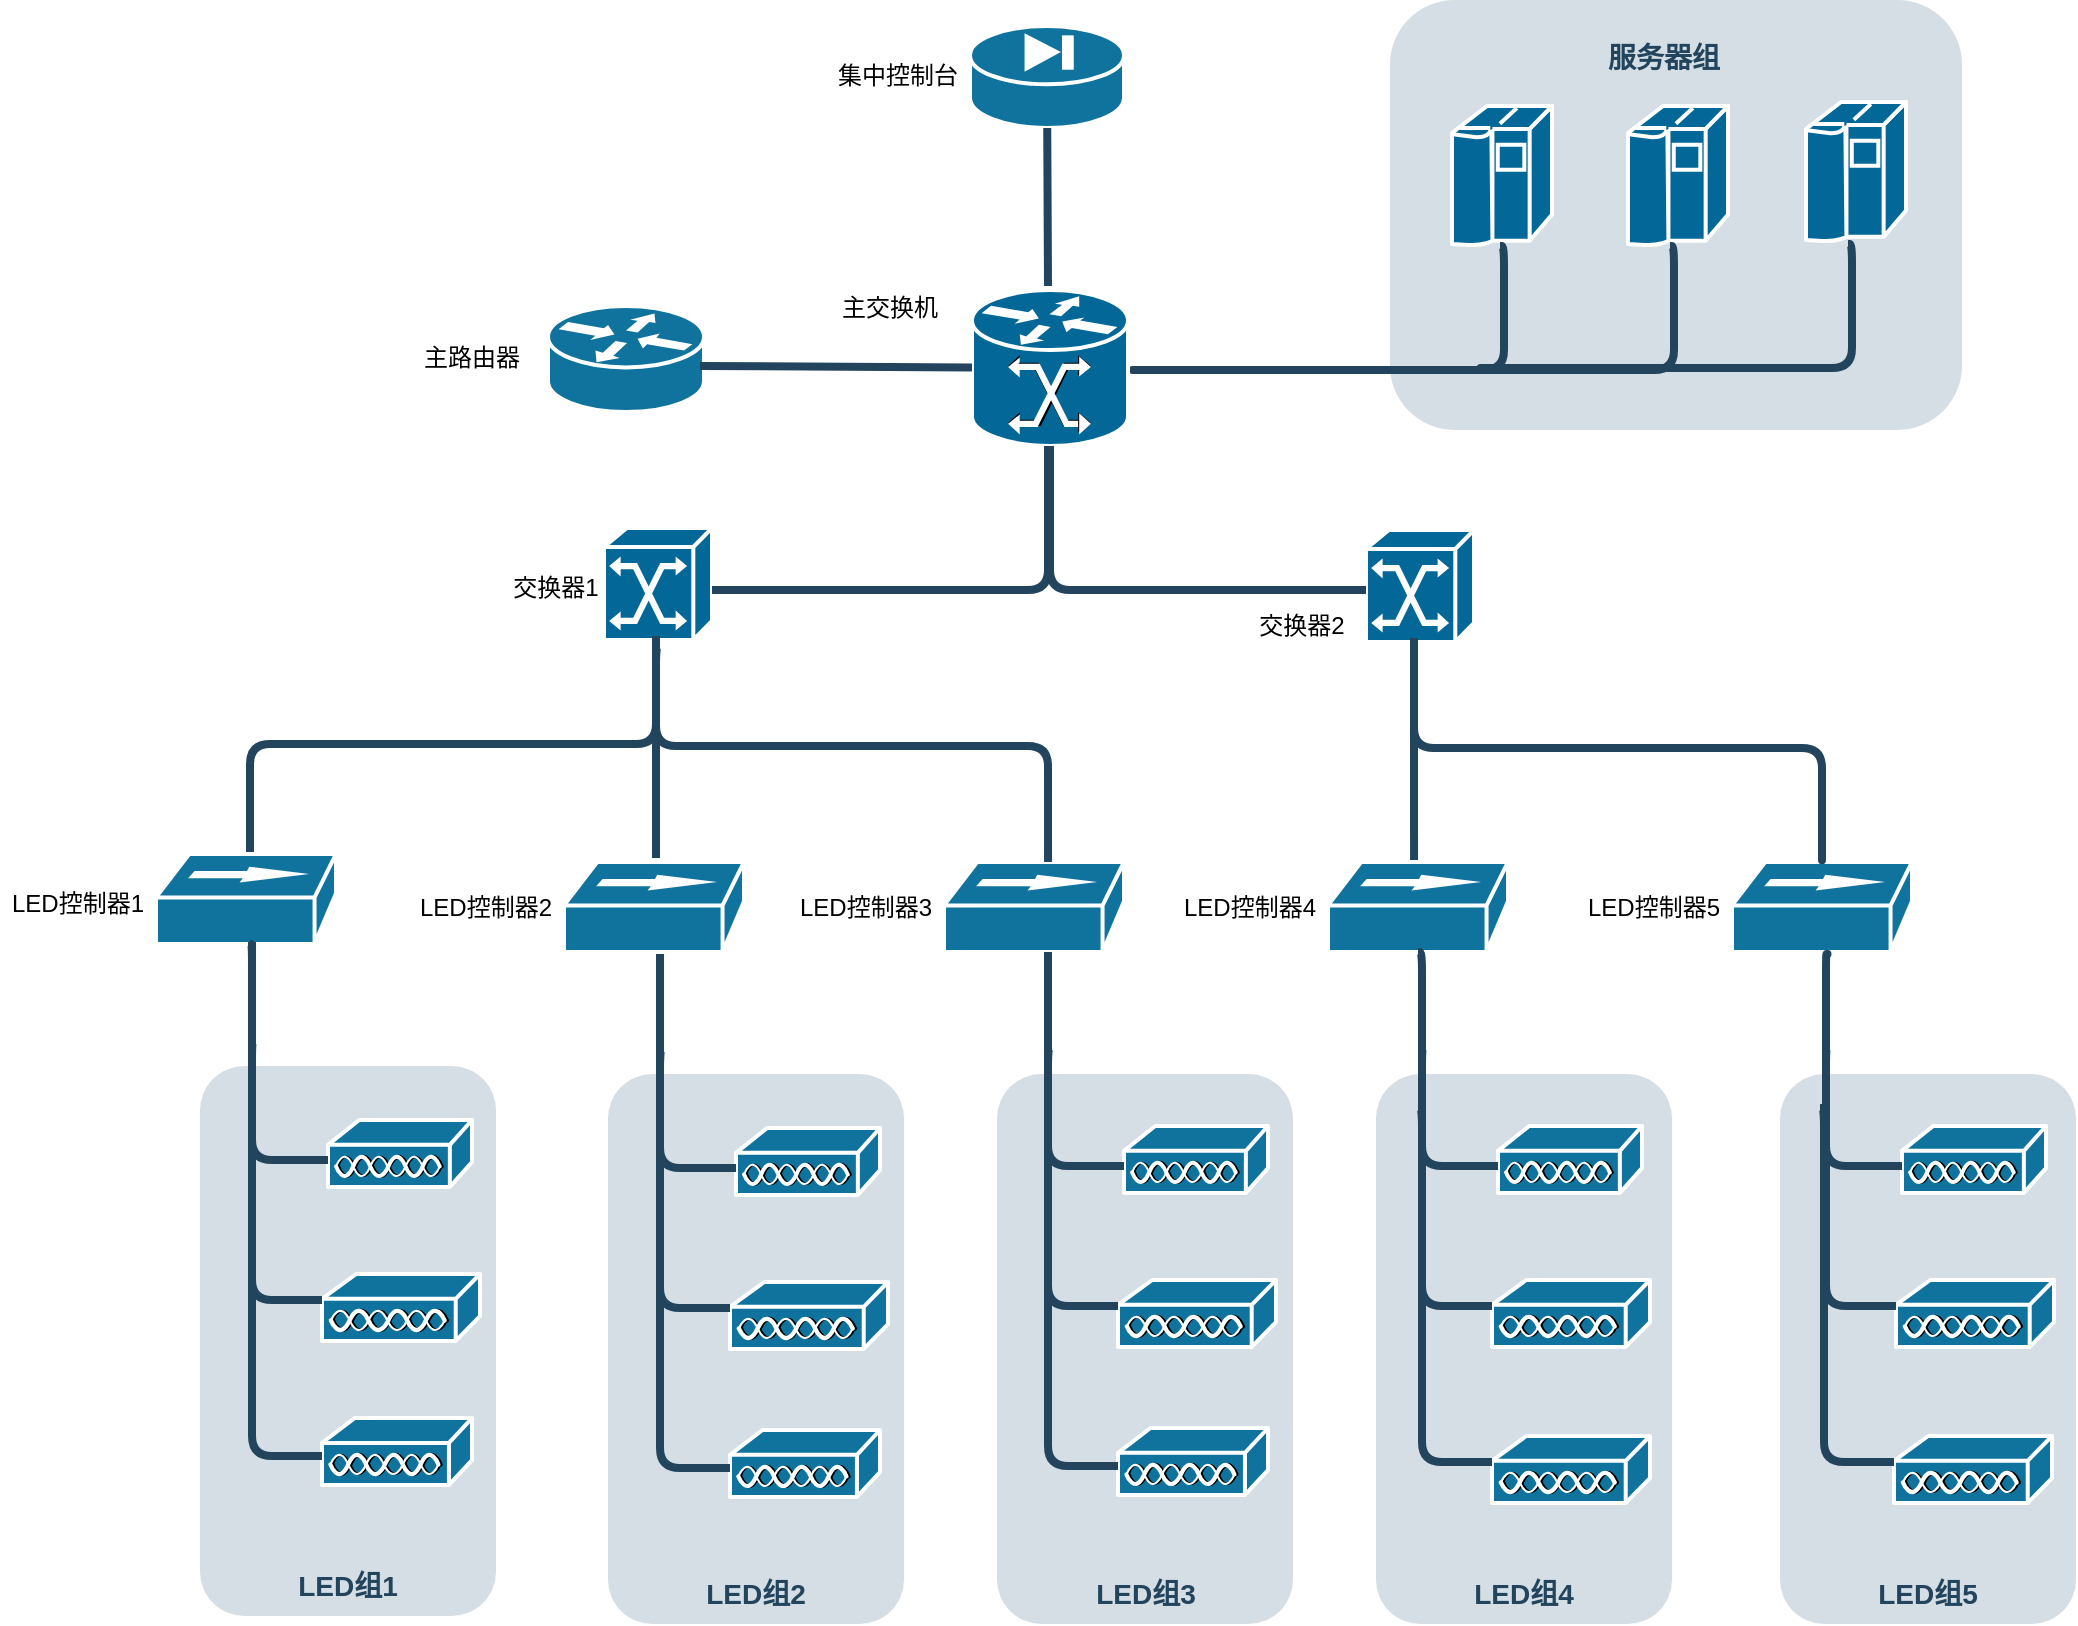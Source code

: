 <mxfile version="21.6.7" type="github">
  <diagram id="6a731a19-8d31-9384-78a2-239565b7b9f0" name="Page-1">
    <mxGraphModel dx="1250" dy="847" grid="0" gridSize="10" guides="0" tooltips="0" connect="0" arrows="0" fold="1" page="0" pageScale="1" pageWidth="827" pageHeight="1169" background="none" math="0" shadow="0">
      <root>
        <mxCell id="0" />
        <mxCell id="1" parent="0" />
        <mxCell id="spmr7n42ZO1LgotDaDAe-2341" value="" style="rounded=1;whiteSpace=wrap;html=1;strokeColor=none;fillColor=#BAC8D3;fontSize=24;fontColor=#23445D;align=center;opacity=60;imageAspect=1;collapsible=0;shadow=0;" vertex="1" parent="1">
          <mxGeometry x="971" y="227" width="286" height="215" as="geometry" />
        </mxCell>
        <mxCell id="spmr7n42ZO1LgotDaDAe-2293" value="" style="rounded=1;whiteSpace=wrap;html=1;strokeColor=none;fillColor=#BAC8D3;fontSize=24;fontColor=#23445D;align=center;opacity=60;imageAspect=1;collapsible=0;shadow=0;" vertex="1" parent="1">
          <mxGeometry x="964" y="764" width="148" height="275" as="geometry" />
        </mxCell>
        <mxCell id="spmr7n42ZO1LgotDaDAe-2289" value="" style="rounded=1;whiteSpace=wrap;html=1;strokeColor=none;fillColor=#BAC8D3;fontSize=24;fontColor=#23445D;align=center;opacity=60;" vertex="1" parent="1">
          <mxGeometry x="580" y="764" width="148" height="275" as="geometry" />
        </mxCell>
        <mxCell id="spmr7n42ZO1LgotDaDAe-2292" value="" style="rounded=1;whiteSpace=wrap;html=1;strokeColor=none;fillColor=#BAC8D3;fontSize=24;fontColor=#23445D;align=center;opacity=60;imageAspect=1;collapsible=0;shadow=0;" vertex="1" parent="1">
          <mxGeometry x="774.5" y="764" width="148" height="275" as="geometry" />
        </mxCell>
        <mxCell id="2108" value="" style="shape=mxgraph.cisco.security.pix_firewall;html=1;dashed=0;fillColor=#10739E;strokeColor=#ffffff;strokeWidth=2;verticalLabelPosition=bottom;verticalAlign=top;fontFamily=Helvetica;fontSize=36;fontColor=#FFB366" parent="1" vertex="1">
          <mxGeometry x="761" y="240" width="77" height="51" as="geometry" />
        </mxCell>
        <mxCell id="2138" value="" style="shape=mxgraph.cisco.routers.router;html=1;dashed=0;fillColor=#10739E;strokeColor=#ffffff;strokeWidth=2;verticalLabelPosition=bottom;verticalAlign=top;fontFamily=Helvetica;fontSize=36;fontColor=#FFB366" parent="1" vertex="1">
          <mxGeometry x="550" y="380" width="78" height="53" as="geometry" />
        </mxCell>
        <mxCell id="2140" value="" style="shape=mxgraph.cisco.hubs_and_gateways.100baset_hub;html=1;dashed=0;fillColor=#10739E;strokeColor=#ffffff;strokeWidth=2;verticalLabelPosition=bottom;verticalAlign=top;fontFamily=Helvetica;fontSize=36;fontColor=#FFB366" parent="1" vertex="1">
          <mxGeometry x="748" y="658" width="90" height="45" as="geometry" />
        </mxCell>
        <mxCell id="2143" value="" style="shape=mxgraph.cisco.hubs_and_gateways.100baset_hub;html=1;dashed=0;fillColor=#10739E;strokeColor=#ffffff;strokeWidth=2;verticalLabelPosition=bottom;verticalAlign=top;fontFamily=Helvetica;fontSize=36;fontColor=#FFB366" parent="1" vertex="1">
          <mxGeometry x="940" y="658" width="90" height="45" as="geometry" />
        </mxCell>
        <mxCell id="2170" value="" style="elbow=horizontal;endArrow=none;html=1;strokeColor=#23445D;endFill=0;strokeWidth=4;rounded=1" parent="1" source="2108" edge="1">
          <mxGeometry width="100" height="100" relative="1" as="geometry">
            <mxPoint x="1210" y="198.0" as="sourcePoint" />
            <mxPoint x="800" y="370" as="targetPoint" />
          </mxGeometry>
        </mxCell>
        <mxCell id="2230" value="LED组2" style="rounded=1;whiteSpace=wrap;html=1;strokeColor=none;fillColor=none;fontSize=14;fontColor=#23445D;align=center;fontStyle=1" parent="1" vertex="1">
          <mxGeometry x="606" y="1014" width="96" height="19" as="geometry" />
        </mxCell>
        <mxCell id="spmr7n42ZO1LgotDaDAe-2258" value="" style="shape=mxgraph.cisco.hubs_and_gateways.100baset_hub;html=1;dashed=0;fillColor=#10739E;strokeColor=#ffffff;strokeWidth=2;verticalLabelPosition=bottom;verticalAlign=top;fontFamily=Helvetica;fontSize=36;fontColor=#FFB366" vertex="1" parent="1">
          <mxGeometry x="558" y="658" width="90" height="45" as="geometry" />
        </mxCell>
        <mxCell id="spmr7n42ZO1LgotDaDAe-2262" value="" style="shape=mxgraph.cisco.misc.access_point;html=1;dashed=0;fillColor=#10739E;strokeColor=#ffffff;strokeWidth=2;verticalLabelPosition=bottom;verticalAlign=top;fontFamily=Helvetica;fontSize=36;fontColor=#FFB366" vertex="1" parent="1">
          <mxGeometry x="641" y="868" width="79" height="34" as="geometry" />
        </mxCell>
        <mxCell id="spmr7n42ZO1LgotDaDAe-2263" value="" style="shape=mxgraph.cisco.misc.access_point;html=1;dashed=0;fillColor=#10739E;strokeColor=#ffffff;strokeWidth=2;verticalLabelPosition=bottom;verticalAlign=top;fontFamily=Helvetica;fontSize=36;fontColor=#FFB366" vertex="1" parent="1">
          <mxGeometry x="641" y="942" width="75" height="34" as="geometry" />
        </mxCell>
        <mxCell id="spmr7n42ZO1LgotDaDAe-2264" value="" style="shape=mxgraph.cisco.misc.access_point;html=1;dashed=0;fillColor=#10739E;strokeColor=#ffffff;strokeWidth=2;verticalLabelPosition=bottom;verticalAlign=top;fontFamily=Helvetica;fontSize=36;fontColor=#FFB366" vertex="1" parent="1">
          <mxGeometry x="644" y="791" width="72" height="34" as="geometry" />
        </mxCell>
        <mxCell id="spmr7n42ZO1LgotDaDAe-2266" style="edgeStyle=orthogonalEdgeStyle;rounded=1;html=1;strokeColor=#23445D;endArrow=none;endFill=0;strokeWidth=4" edge="1" parent="1">
          <mxGeometry relative="1" as="geometry">
            <Array as="points">
              <mxPoint x="606" y="811" />
            </Array>
            <mxPoint x="607" y="752" as="sourcePoint" />
            <mxPoint x="644" y="811" as="targetPoint" />
          </mxGeometry>
        </mxCell>
        <mxCell id="spmr7n42ZO1LgotDaDAe-2267" style="edgeStyle=orthogonalEdgeStyle;rounded=1;html=1;strokeColor=#23445D;endArrow=none;endFill=0;strokeWidth=4" edge="1" parent="1">
          <mxGeometry relative="1" as="geometry">
            <Array as="points">
              <mxPoint x="606" y="881" />
            </Array>
            <mxPoint x="607" y="752" as="sourcePoint" />
            <mxPoint x="641" y="881" as="targetPoint" />
          </mxGeometry>
        </mxCell>
        <mxCell id="spmr7n42ZO1LgotDaDAe-2268" style="edgeStyle=orthogonalEdgeStyle;rounded=1;html=1;strokeColor=#23445D;endArrow=none;endFill=0;strokeWidth=4;exitX=0.3;exitY=1.044;exitDx=0;exitDy=0;exitPerimeter=0;" edge="1" parent="1">
          <mxGeometry relative="1" as="geometry">
            <Array as="points">
              <mxPoint x="606" y="961" />
            </Array>
            <mxPoint x="606" y="703.98" as="sourcePoint" />
            <mxPoint x="641" y="961" as="targetPoint" />
          </mxGeometry>
        </mxCell>
        <mxCell id="spmr7n42ZO1LgotDaDAe-2272" value="" style="shape=mxgraph.cisco.misc.access_point;html=1;dashed=0;fillColor=#10739E;strokeColor=#ffffff;strokeWidth=2;verticalLabelPosition=bottom;verticalAlign=top;fontFamily=Helvetica;fontSize=36;fontColor=#FFB366" vertex="1" parent="1">
          <mxGeometry x="835" y="867" width="79" height="34" as="geometry" />
        </mxCell>
        <mxCell id="spmr7n42ZO1LgotDaDAe-2273" value="" style="shape=mxgraph.cisco.misc.access_point;html=1;dashed=0;fillColor=#10739E;strokeColor=#ffffff;strokeWidth=2;verticalLabelPosition=bottom;verticalAlign=top;fontFamily=Helvetica;fontSize=36;fontColor=#FFB366" vertex="1" parent="1">
          <mxGeometry x="835" y="941" width="75" height="34" as="geometry" />
        </mxCell>
        <mxCell id="spmr7n42ZO1LgotDaDAe-2274" value="" style="shape=mxgraph.cisco.misc.access_point;html=1;dashed=0;fillColor=#10739E;strokeColor=#ffffff;strokeWidth=2;verticalLabelPosition=bottom;verticalAlign=top;fontFamily=Helvetica;fontSize=36;fontColor=#FFB366" vertex="1" parent="1">
          <mxGeometry x="838" y="790" width="72" height="34" as="geometry" />
        </mxCell>
        <mxCell id="spmr7n42ZO1LgotDaDAe-2275" style="edgeStyle=orthogonalEdgeStyle;rounded=1;html=1;strokeColor=#23445D;endArrow=none;endFill=0;strokeWidth=4" edge="1" parent="1">
          <mxGeometry relative="1" as="geometry">
            <Array as="points">
              <mxPoint x="800" y="810" />
            </Array>
            <mxPoint x="801" y="751" as="sourcePoint" />
            <mxPoint x="838" y="810" as="targetPoint" />
          </mxGeometry>
        </mxCell>
        <mxCell id="spmr7n42ZO1LgotDaDAe-2276" style="edgeStyle=orthogonalEdgeStyle;rounded=1;html=1;strokeColor=#23445D;endArrow=none;endFill=0;strokeWidth=4" edge="1" parent="1">
          <mxGeometry relative="1" as="geometry">
            <Array as="points">
              <mxPoint x="800" y="880" />
            </Array>
            <mxPoint x="801" y="751" as="sourcePoint" />
            <mxPoint x="835" y="880" as="targetPoint" />
          </mxGeometry>
        </mxCell>
        <mxCell id="spmr7n42ZO1LgotDaDAe-2277" style="edgeStyle=orthogonalEdgeStyle;rounded=1;html=1;strokeColor=#23445D;endArrow=none;endFill=0;strokeWidth=4;exitX=0.3;exitY=1.044;exitDx=0;exitDy=0;exitPerimeter=0;" edge="1" parent="1">
          <mxGeometry relative="1" as="geometry">
            <Array as="points">
              <mxPoint x="800" y="960" />
            </Array>
            <mxPoint x="800" y="703" as="sourcePoint" />
            <mxPoint x="835" y="960" as="targetPoint" />
          </mxGeometry>
        </mxCell>
        <mxCell id="spmr7n42ZO1LgotDaDAe-2278" value="" style="shape=mxgraph.cisco.misc.access_point;html=1;dashed=0;fillColor=#10739E;strokeColor=#ffffff;strokeWidth=2;verticalLabelPosition=bottom;verticalAlign=top;fontFamily=Helvetica;fontSize=36;fontColor=#FFB366" vertex="1" parent="1">
          <mxGeometry x="1022" y="867" width="79" height="34" as="geometry" />
        </mxCell>
        <mxCell id="spmr7n42ZO1LgotDaDAe-2280" value="" style="shape=mxgraph.cisco.misc.access_point;html=1;dashed=0;fillColor=#10739E;strokeColor=#ffffff;strokeWidth=2;verticalLabelPosition=bottom;verticalAlign=top;fontFamily=Helvetica;fontSize=36;fontColor=#FFB366" vertex="1" parent="1">
          <mxGeometry x="1025" y="790" width="72" height="34" as="geometry" />
        </mxCell>
        <mxCell id="spmr7n42ZO1LgotDaDAe-2281" style="edgeStyle=orthogonalEdgeStyle;rounded=1;html=1;strokeColor=#23445D;endArrow=none;endFill=0;strokeWidth=4" edge="1" parent="1">
          <mxGeometry relative="1" as="geometry">
            <Array as="points">
              <mxPoint x="987" y="810" />
            </Array>
            <mxPoint x="988" y="751" as="sourcePoint" />
            <mxPoint x="1025" y="810" as="targetPoint" />
          </mxGeometry>
        </mxCell>
        <mxCell id="spmr7n42ZO1LgotDaDAe-2282" style="edgeStyle=orthogonalEdgeStyle;rounded=1;html=1;strokeColor=#23445D;endArrow=none;endFill=0;strokeWidth=4;exitX=0.5;exitY=1;exitDx=0;exitDy=0;exitPerimeter=0;" edge="1" parent="1" source="2143">
          <mxGeometry relative="1" as="geometry">
            <Array as="points">
              <mxPoint x="987" y="703" />
              <mxPoint x="987" y="880" />
            </Array>
            <mxPoint x="988" y="751" as="sourcePoint" />
            <mxPoint x="1022" y="880" as="targetPoint" />
          </mxGeometry>
        </mxCell>
        <mxCell id="spmr7n42ZO1LgotDaDAe-2284" value="主路由器" style="text;html=1;strokeColor=none;fillColor=none;align=center;verticalAlign=middle;whiteSpace=wrap;rounded=0;" vertex="1" parent="1">
          <mxGeometry x="482" y="391" width="60" height="30" as="geometry" />
        </mxCell>
        <mxCell id="spmr7n42ZO1LgotDaDAe-2285" value="LED控制器2" style="text;html=1;strokeColor=none;fillColor=none;align=center;verticalAlign=middle;whiteSpace=wrap;rounded=0;" vertex="1" parent="1">
          <mxGeometry x="480" y="665.5" width="78" height="30" as="geometry" />
        </mxCell>
        <mxCell id="spmr7n42ZO1LgotDaDAe-2286" value="集中控制台" style="text;html=1;strokeColor=none;fillColor=none;align=center;verticalAlign=middle;whiteSpace=wrap;rounded=0;" vertex="1" parent="1">
          <mxGeometry x="687" y="250" width="76" height="30" as="geometry" />
        </mxCell>
        <mxCell id="spmr7n42ZO1LgotDaDAe-2291" value="LED组3" style="rounded=1;whiteSpace=wrap;html=1;strokeColor=none;fillColor=none;fontSize=14;fontColor=#23445D;align=center;fontStyle=1" vertex="1" parent="1">
          <mxGeometry x="800.5" y="1014" width="96" height="19" as="geometry" />
        </mxCell>
        <mxCell id="spmr7n42ZO1LgotDaDAe-2294" value="LED组4" style="rounded=1;whiteSpace=wrap;html=1;strokeColor=none;fillColor=none;fontSize=14;fontColor=#23445D;align=center;fontStyle=1" vertex="1" parent="1">
          <mxGeometry x="990" y="1014" width="96" height="19" as="geometry" />
        </mxCell>
        <mxCell id="spmr7n42ZO1LgotDaDAe-2296" value="LED控制器3" style="text;html=1;strokeColor=none;fillColor=none;align=center;verticalAlign=middle;whiteSpace=wrap;rounded=0;" vertex="1" parent="1">
          <mxGeometry x="670" y="665.5" width="78" height="30" as="geometry" />
        </mxCell>
        <mxCell id="spmr7n42ZO1LgotDaDAe-2297" value="LED控制器4" style="text;html=1;strokeColor=none;fillColor=none;align=center;verticalAlign=middle;whiteSpace=wrap;rounded=0;" vertex="1" parent="1">
          <mxGeometry x="862" y="665.5" width="78" height="30" as="geometry" />
        </mxCell>
        <mxCell id="spmr7n42ZO1LgotDaDAe-2298" value="" style="rounded=1;whiteSpace=wrap;html=1;strokeColor=none;fillColor=#BAC8D3;fontSize=24;fontColor=#23445D;align=center;opacity=60;" vertex="1" parent="1">
          <mxGeometry x="376" y="760" width="148" height="275" as="geometry" />
        </mxCell>
        <mxCell id="spmr7n42ZO1LgotDaDAe-2299" value="LED组1" style="rounded=1;whiteSpace=wrap;html=1;strokeColor=none;fillColor=none;fontSize=14;fontColor=#23445D;align=center;fontStyle=1" vertex="1" parent="1">
          <mxGeometry x="402" y="1010" width="96" height="19" as="geometry" />
        </mxCell>
        <mxCell id="spmr7n42ZO1LgotDaDAe-2300" value="" style="shape=mxgraph.cisco.hubs_and_gateways.100baset_hub;html=1;dashed=0;fillColor=#10739E;strokeColor=#ffffff;strokeWidth=2;verticalLabelPosition=bottom;verticalAlign=top;fontFamily=Helvetica;fontSize=36;fontColor=#FFB366" vertex="1" parent="1">
          <mxGeometry x="354" y="654" width="90" height="45" as="geometry" />
        </mxCell>
        <mxCell id="spmr7n42ZO1LgotDaDAe-2302" value="" style="shape=mxgraph.cisco.misc.access_point;html=1;dashed=0;fillColor=#10739E;strokeColor=#ffffff;strokeWidth=2;verticalLabelPosition=bottom;verticalAlign=top;fontFamily=Helvetica;fontSize=36;fontColor=#FFB366" vertex="1" parent="1">
          <mxGeometry x="437" y="864" width="79" height="34" as="geometry" />
        </mxCell>
        <mxCell id="spmr7n42ZO1LgotDaDAe-2304" value="" style="shape=mxgraph.cisco.misc.access_point;html=1;dashed=0;fillColor=#10739E;strokeColor=#ffffff;strokeWidth=2;verticalLabelPosition=bottom;verticalAlign=top;fontFamily=Helvetica;fontSize=36;fontColor=#FFB366" vertex="1" parent="1">
          <mxGeometry x="440" y="787" width="72" height="34" as="geometry" />
        </mxCell>
        <mxCell id="spmr7n42ZO1LgotDaDAe-2305" style="edgeStyle=orthogonalEdgeStyle;rounded=1;html=1;strokeColor=#23445D;endArrow=none;endFill=0;strokeWidth=4" edge="1" parent="1">
          <mxGeometry relative="1" as="geometry">
            <Array as="points">
              <mxPoint x="402" y="807" />
            </Array>
            <mxPoint x="403" y="748" as="sourcePoint" />
            <mxPoint x="440" y="807" as="targetPoint" />
          </mxGeometry>
        </mxCell>
        <mxCell id="spmr7n42ZO1LgotDaDAe-2306" style="edgeStyle=orthogonalEdgeStyle;rounded=1;html=1;strokeColor=#23445D;endArrow=none;endFill=0;strokeWidth=4;exitX=0.522;exitY=1;exitDx=0;exitDy=0;exitPerimeter=0;" edge="1" parent="1" source="spmr7n42ZO1LgotDaDAe-2300">
          <mxGeometry relative="1" as="geometry">
            <Array as="points">
              <mxPoint x="402" y="699" />
              <mxPoint x="402" y="877" />
            </Array>
            <mxPoint x="403" y="748" as="sourcePoint" />
            <mxPoint x="437" y="877" as="targetPoint" />
          </mxGeometry>
        </mxCell>
        <mxCell id="spmr7n42ZO1LgotDaDAe-2308" value="LED控制器1" style="text;html=1;strokeColor=none;fillColor=none;align=center;verticalAlign=middle;whiteSpace=wrap;rounded=0;" vertex="1" parent="1">
          <mxGeometry x="276" y="664" width="78" height="30" as="geometry" />
        </mxCell>
        <mxCell id="spmr7n42ZO1LgotDaDAe-2320" value="" style="rounded=1;whiteSpace=wrap;html=1;strokeColor=none;fillColor=#BAC8D3;fontSize=24;fontColor=#23445D;align=center;opacity=60;imageAspect=1;collapsible=0;shadow=0;" vertex="1" parent="1">
          <mxGeometry x="1166" y="764" width="148" height="275" as="geometry" />
        </mxCell>
        <mxCell id="spmr7n42ZO1LgotDaDAe-2321" value="" style="shape=mxgraph.cisco.hubs_and_gateways.100baset_hub;html=1;dashed=0;fillColor=#10739E;strokeColor=#ffffff;strokeWidth=2;verticalLabelPosition=bottom;verticalAlign=top;fontFamily=Helvetica;fontSize=36;fontColor=#FFB366" vertex="1" parent="1">
          <mxGeometry x="1142" y="658" width="90" height="45" as="geometry" />
        </mxCell>
        <mxCell id="spmr7n42ZO1LgotDaDAe-2323" value="" style="shape=mxgraph.cisco.misc.access_point;html=1;dashed=0;fillColor=#10739E;strokeColor=#ffffff;strokeWidth=2;verticalLabelPosition=bottom;verticalAlign=top;fontFamily=Helvetica;fontSize=36;fontColor=#FFB366" vertex="1" parent="1">
          <mxGeometry x="1224" y="867" width="79" height="34" as="geometry" />
        </mxCell>
        <mxCell id="spmr7n42ZO1LgotDaDAe-2325" value="" style="shape=mxgraph.cisco.misc.access_point;html=1;dashed=0;fillColor=#10739E;strokeColor=#ffffff;strokeWidth=2;verticalLabelPosition=bottom;verticalAlign=top;fontFamily=Helvetica;fontSize=36;fontColor=#FFB366" vertex="1" parent="1">
          <mxGeometry x="1227" y="790" width="72" height="34" as="geometry" />
        </mxCell>
        <mxCell id="spmr7n42ZO1LgotDaDAe-2326" style="edgeStyle=orthogonalEdgeStyle;rounded=1;html=1;strokeColor=#23445D;endArrow=none;endFill=0;strokeWidth=4" edge="1" parent="1">
          <mxGeometry relative="1" as="geometry">
            <Array as="points">
              <mxPoint x="1189" y="810" />
            </Array>
            <mxPoint x="1190" y="751" as="sourcePoint" />
            <mxPoint x="1227" y="810" as="targetPoint" />
          </mxGeometry>
        </mxCell>
        <mxCell id="spmr7n42ZO1LgotDaDAe-2327" style="edgeStyle=orthogonalEdgeStyle;rounded=1;html=1;strokeColor=#23445D;endArrow=none;endFill=0;strokeWidth=4" edge="1" parent="1">
          <mxGeometry relative="1" as="geometry">
            <Array as="points">
              <mxPoint x="1190" y="704" />
              <mxPoint x="1189" y="704" />
              <mxPoint x="1189" y="880" />
            </Array>
            <mxPoint x="1189" y="704" as="sourcePoint" />
            <mxPoint x="1224" y="880" as="targetPoint" />
          </mxGeometry>
        </mxCell>
        <mxCell id="spmr7n42ZO1LgotDaDAe-2329" value="LED组5" style="rounded=1;whiteSpace=wrap;html=1;strokeColor=none;fillColor=none;fontSize=14;fontColor=#23445D;align=center;fontStyle=1" vertex="1" parent="1">
          <mxGeometry x="1192" y="1014" width="96" height="19" as="geometry" />
        </mxCell>
        <mxCell id="spmr7n42ZO1LgotDaDAe-2330" value="LED控制器5" style="text;html=1;strokeColor=none;fillColor=none;align=center;verticalAlign=middle;whiteSpace=wrap;rounded=0;" vertex="1" parent="1">
          <mxGeometry x="1064" y="665.5" width="78" height="30" as="geometry" />
        </mxCell>
        <mxCell id="spmr7n42ZO1LgotDaDAe-2332" value="" style="shape=mxgraph.cisco.misc.access_point;html=1;dashed=0;fillColor=#10739E;strokeColor=#ffffff;strokeWidth=2;verticalLabelPosition=bottom;verticalAlign=top;fontFamily=Helvetica;fontSize=36;fontColor=#FFB366" vertex="1" parent="1">
          <mxGeometry x="437" y="936.02" width="75" height="34" as="geometry" />
        </mxCell>
        <mxCell id="spmr7n42ZO1LgotDaDAe-2333" style="edgeStyle=orthogonalEdgeStyle;rounded=1;html=1;strokeColor=#23445D;endArrow=none;endFill=0;strokeWidth=4;exitX=0.3;exitY=1.044;exitDx=0;exitDy=0;exitPerimeter=0;" edge="1" parent="1">
          <mxGeometry relative="1" as="geometry">
            <Array as="points">
              <mxPoint x="402" y="955.02" />
            </Array>
            <mxPoint x="402" y="698" as="sourcePoint" />
            <mxPoint x="437" y="955.02" as="targetPoint" />
          </mxGeometry>
        </mxCell>
        <mxCell id="spmr7n42ZO1LgotDaDAe-2334" value="" style="shape=mxgraph.cisco.computers_and_peripherals.ibm_mainframe;sketch=0;html=1;pointerEvents=1;dashed=0;fillColor=#036897;strokeColor=#ffffff;strokeWidth=2;verticalLabelPosition=bottom;verticalAlign=top;align=center;outlineConnect=0;" vertex="1" parent="1">
          <mxGeometry x="1002" y="280" width="50" height="70" as="geometry" />
        </mxCell>
        <mxCell id="spmr7n42ZO1LgotDaDAe-2336" value="" style="shape=mxgraph.cisco.computers_and_peripherals.ibm_mainframe;sketch=0;html=1;pointerEvents=1;dashed=0;fillColor=#036897;strokeColor=#ffffff;strokeWidth=2;verticalLabelPosition=bottom;verticalAlign=top;align=center;outlineConnect=0;" vertex="1" parent="1">
          <mxGeometry x="1090" y="280" width="50" height="70" as="geometry" />
        </mxCell>
        <mxCell id="spmr7n42ZO1LgotDaDAe-2337" value="" style="shape=mxgraph.cisco.computers_and_peripherals.ibm_mainframe;sketch=0;html=1;pointerEvents=1;dashed=0;fillColor=#036897;strokeColor=#ffffff;strokeWidth=2;verticalLabelPosition=bottom;verticalAlign=top;align=center;outlineConnect=0;" vertex="1" parent="1">
          <mxGeometry x="1179" y="278" width="50" height="70" as="geometry" />
        </mxCell>
        <mxCell id="spmr7n42ZO1LgotDaDAe-2338" style="edgeStyle=orthogonalEdgeStyle;rounded=1;html=1;strokeColor=#23445D;endArrow=none;endFill=0;strokeWidth=4;" edge="1" parent="1">
          <mxGeometry relative="1" as="geometry">
            <Array as="points">
              <mxPoint x="841" y="412" />
              <mxPoint x="1028" y="412" />
              <mxPoint x="1028" y="482" />
            </Array>
            <mxPoint x="844" y="412" as="sourcePoint" />
            <mxPoint x="1026" y="350" as="targetPoint" />
          </mxGeometry>
        </mxCell>
        <mxCell id="spmr7n42ZO1LgotDaDAe-2339" style="edgeStyle=orthogonalEdgeStyle;rounded=1;html=1;strokeColor=#23445D;endArrow=none;endFill=0;strokeWidth=4;" edge="1" parent="1">
          <mxGeometry relative="1" as="geometry">
            <Array as="points">
              <mxPoint x="926" y="412" />
              <mxPoint x="1113" y="412" />
              <mxPoint x="1113" y="482" />
            </Array>
            <mxPoint x="929" y="412" as="sourcePoint" />
            <mxPoint x="1111" y="350" as="targetPoint" />
          </mxGeometry>
        </mxCell>
        <mxCell id="spmr7n42ZO1LgotDaDAe-2340" style="edgeStyle=orthogonalEdgeStyle;rounded=1;html=1;strokeColor=#23445D;endArrow=none;endFill=0;strokeWidth=4;" edge="1" parent="1">
          <mxGeometry relative="1" as="geometry">
            <Array as="points">
              <mxPoint x="1015" y="411" />
              <mxPoint x="1202" y="411" />
              <mxPoint x="1202" y="481" />
            </Array>
            <mxPoint x="1018" y="411" as="sourcePoint" />
            <mxPoint x="1200" y="349" as="targetPoint" />
          </mxGeometry>
        </mxCell>
        <mxCell id="spmr7n42ZO1LgotDaDAe-2342" value="服务器组" style="rounded=1;whiteSpace=wrap;html=1;strokeColor=none;fillColor=none;fontSize=14;fontColor=#23445D;align=center;fontStyle=1" vertex="1" parent="1">
          <mxGeometry x="1060" y="246" width="96" height="19" as="geometry" />
        </mxCell>
        <mxCell id="spmr7n42ZO1LgotDaDAe-2343" value="" style="shape=mxgraph.cisco.misc.access_point;html=1;dashed=0;fillColor=#10739E;strokeColor=#ffffff;strokeWidth=2;verticalLabelPosition=bottom;verticalAlign=top;fontFamily=Helvetica;fontSize=36;fontColor=#FFB366" vertex="1" parent="1">
          <mxGeometry x="1022" y="945" width="79" height="34" as="geometry" />
        </mxCell>
        <mxCell id="spmr7n42ZO1LgotDaDAe-2344" style="edgeStyle=orthogonalEdgeStyle;rounded=1;html=1;strokeColor=#23445D;endArrow=none;endFill=0;strokeWidth=4;exitX=0.5;exitY=1;exitDx=0;exitDy=0;exitPerimeter=0;" edge="1" parent="1">
          <mxGeometry relative="1" as="geometry">
            <Array as="points">
              <mxPoint x="987" y="781" />
              <mxPoint x="987" y="958" />
            </Array>
            <mxPoint x="985" y="781" as="sourcePoint" />
            <mxPoint x="1022" y="958" as="targetPoint" />
          </mxGeometry>
        </mxCell>
        <mxCell id="spmr7n42ZO1LgotDaDAe-2345" value="" style="shape=mxgraph.cisco.misc.access_point;html=1;dashed=0;fillColor=#10739E;strokeColor=#ffffff;strokeWidth=2;verticalLabelPosition=bottom;verticalAlign=top;fontFamily=Helvetica;fontSize=36;fontColor=#FFB366" vertex="1" parent="1">
          <mxGeometry x="1223" y="945" width="79" height="34" as="geometry" />
        </mxCell>
        <mxCell id="spmr7n42ZO1LgotDaDAe-2346" style="edgeStyle=orthogonalEdgeStyle;rounded=1;html=1;strokeColor=#23445D;endArrow=none;endFill=0;strokeWidth=4;exitX=0.5;exitY=1;exitDx=0;exitDy=0;exitPerimeter=0;" edge="1" parent="1">
          <mxGeometry relative="1" as="geometry">
            <Array as="points">
              <mxPoint x="1188" y="781" />
              <mxPoint x="1188" y="958" />
            </Array>
            <mxPoint x="1186" y="781" as="sourcePoint" />
            <mxPoint x="1223" y="958" as="targetPoint" />
          </mxGeometry>
        </mxCell>
        <mxCell id="spmr7n42ZO1LgotDaDAe-2348" value="" style="shape=mxgraph.cisco.switches.atm_switch;sketch=0;html=1;pointerEvents=1;dashed=0;fillColor=#036897;strokeColor=#ffffff;strokeWidth=2;verticalLabelPosition=bottom;verticalAlign=top;align=center;outlineConnect=0;" vertex="1" parent="1">
          <mxGeometry x="578" y="491" width="54" height="56" as="geometry" />
        </mxCell>
        <mxCell id="spmr7n42ZO1LgotDaDAe-2349" value="" style="shape=mxgraph.cisco.switches.mgx_8000_multiservice_switch;sketch=0;html=1;pointerEvents=1;dashed=0;fillColor=#036897;strokeColor=#ffffff;strokeWidth=2;verticalLabelPosition=bottom;verticalAlign=top;align=center;outlineConnect=0;" vertex="1" parent="1">
          <mxGeometry x="762" y="372" width="78" height="78" as="geometry" />
        </mxCell>
        <mxCell id="spmr7n42ZO1LgotDaDAe-2351" value="主交换机" style="text;html=1;strokeColor=none;fillColor=none;align=center;verticalAlign=middle;whiteSpace=wrap;rounded=0;" vertex="1" parent="1">
          <mxGeometry x="691" y="366" width="60" height="30" as="geometry" />
        </mxCell>
        <mxCell id="spmr7n42ZO1LgotDaDAe-2352" value="" style="elbow=horizontal;endArrow=none;html=1;strokeColor=#23445D;endFill=0;strokeWidth=4;rounded=1;entryX=0.974;entryY=0.566;entryDx=0;entryDy=0;entryPerimeter=0;" edge="1" parent="1" source="spmr7n42ZO1LgotDaDAe-2349" target="2138">
          <mxGeometry width="100" height="100" relative="1" as="geometry">
            <mxPoint x="660" y="376" as="sourcePoint" />
            <mxPoint x="660" y="455" as="targetPoint" />
          </mxGeometry>
        </mxCell>
        <mxCell id="spmr7n42ZO1LgotDaDAe-2353" value="" style="shape=mxgraph.cisco.switches.atm_switch;sketch=0;html=1;pointerEvents=1;dashed=0;fillColor=#036897;strokeColor=#ffffff;strokeWidth=2;verticalLabelPosition=bottom;verticalAlign=top;align=center;outlineConnect=0;" vertex="1" parent="1">
          <mxGeometry x="959" y="492" width="54" height="56" as="geometry" />
        </mxCell>
        <mxCell id="spmr7n42ZO1LgotDaDAe-2354" style="edgeStyle=orthogonalEdgeStyle;rounded=1;html=1;strokeColor=#23445D;endArrow=none;endFill=0;strokeWidth=4;" edge="1" parent="1" target="spmr7n42ZO1LgotDaDAe-2348">
          <mxGeometry relative="1" as="geometry">
            <Array as="points">
              <mxPoint x="800" y="522" />
            </Array>
            <mxPoint x="800" y="450" as="sourcePoint" />
            <mxPoint x="403" y="617" as="targetPoint" />
          </mxGeometry>
        </mxCell>
        <mxCell id="spmr7n42ZO1LgotDaDAe-2355" style="edgeStyle=orthogonalEdgeStyle;rounded=1;html=1;strokeColor=#23445D;endArrow=none;endFill=0;strokeWidth=4;" edge="1" parent="1" target="spmr7n42ZO1LgotDaDAe-2353">
          <mxGeometry relative="1" as="geometry">
            <Array as="points">
              <mxPoint x="801" y="522" />
            </Array>
            <mxPoint x="801" y="450" as="sourcePoint" />
            <mxPoint x="905" y="522" as="targetPoint" />
          </mxGeometry>
        </mxCell>
        <mxCell id="spmr7n42ZO1LgotDaDAe-2356" style="edgeStyle=orthogonalEdgeStyle;rounded=1;html=1;strokeColor=#23445D;endArrow=none;endFill=0;strokeWidth=4;" edge="1" parent="1" source="spmr7n42ZO1LgotDaDAe-2348">
          <mxGeometry relative="1" as="geometry">
            <Array as="points">
              <mxPoint x="604" y="599" />
              <mxPoint x="401" y="599" />
            </Array>
            <mxPoint x="653" y="566" as="sourcePoint" />
            <mxPoint x="401" y="653" as="targetPoint" />
          </mxGeometry>
        </mxCell>
        <mxCell id="spmr7n42ZO1LgotDaDAe-2358" style="edgeStyle=orthogonalEdgeStyle;rounded=1;html=1;strokeColor=#23445D;endArrow=none;endFill=0;strokeWidth=4;" edge="1" parent="1">
          <mxGeometry relative="1" as="geometry">
            <Array as="points">
              <mxPoint x="604" y="550" />
            </Array>
            <mxPoint x="606" y="550" as="sourcePoint" />
            <mxPoint x="604" y="656" as="targetPoint" />
          </mxGeometry>
        </mxCell>
        <mxCell id="spmr7n42ZO1LgotDaDAe-2359" style="edgeStyle=orthogonalEdgeStyle;rounded=1;html=1;strokeColor=#23445D;endArrow=none;endFill=0;strokeWidth=4;entryX=0.578;entryY=0;entryDx=0;entryDy=0;entryPerimeter=0;" edge="1" parent="1" target="2140">
          <mxGeometry relative="1" as="geometry">
            <Array as="points">
              <mxPoint x="604" y="600" />
              <mxPoint x="800" y="600" />
            </Array>
            <mxPoint x="604" y="545" as="sourcePoint" />
            <mxPoint x="776" y="642" as="targetPoint" />
          </mxGeometry>
        </mxCell>
        <mxCell id="spmr7n42ZO1LgotDaDAe-2360" value="" style="elbow=horizontal;endArrow=none;html=1;strokeColor=#23445D;endFill=0;strokeWidth=4;rounded=1;entryX=0.478;entryY=-0.022;entryDx=0;entryDy=0;entryPerimeter=0;" edge="1" parent="1" target="2143">
          <mxGeometry width="100" height="100" relative="1" as="geometry">
            <mxPoint x="983" y="547" as="sourcePoint" />
            <mxPoint x="983" y="626" as="targetPoint" />
          </mxGeometry>
        </mxCell>
        <mxCell id="spmr7n42ZO1LgotDaDAe-2362" style="edgeStyle=orthogonalEdgeStyle;rounded=1;html=1;strokeColor=#23445D;endArrow=none;endFill=0;strokeWidth=4;exitX=0.315;exitY=0.964;exitDx=0;exitDy=0;exitPerimeter=0;" edge="1" parent="1">
          <mxGeometry relative="1" as="geometry">
            <Array as="points">
              <mxPoint x="983" y="601" />
              <mxPoint x="1187" y="601" />
              <mxPoint x="1187" y="658" />
            </Array>
            <mxPoint x="983" y="546" as="sourcePoint" />
            <mxPoint x="1187" y="656" as="targetPoint" />
          </mxGeometry>
        </mxCell>
        <mxCell id="spmr7n42ZO1LgotDaDAe-2363" value="交换器1" style="text;html=1;strokeColor=none;fillColor=none;align=center;verticalAlign=middle;whiteSpace=wrap;rounded=0;" vertex="1" parent="1">
          <mxGeometry x="524" y="506" width="60" height="30" as="geometry" />
        </mxCell>
        <mxCell id="spmr7n42ZO1LgotDaDAe-2364" value="交换器2" style="text;html=1;strokeColor=none;fillColor=none;align=center;verticalAlign=middle;whiteSpace=wrap;rounded=0;" vertex="1" parent="1">
          <mxGeometry x="897" y="525" width="60" height="30" as="geometry" />
        </mxCell>
      </root>
    </mxGraphModel>
  </diagram>
</mxfile>
